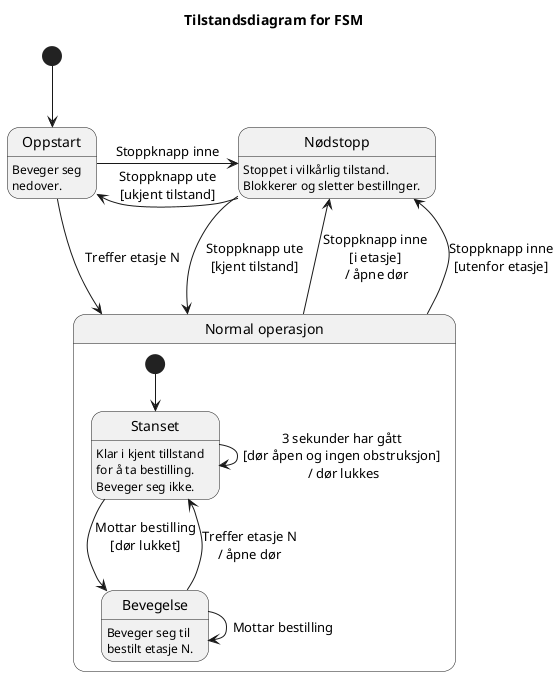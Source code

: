 @startuml heis_tilstandsdiagram
title "Tilstandsdiagram for FSM"

state "Normal operasjon" as normal
state "Oppstart" as oppstart
state "Nødstopp" as stoppet
'state "Oppstarts nødstopp" as oppstart_stoppet
'state "Forvirret" as forvirret

state normal {
state "Bevegelse" as bevegelse
state "Stanset" as stanset 
'state "Betjening" as betjening

  [*] --> stanset

  stanset --> bevegelse: Mottar bestilling\n[dør lukket]\n
'stanset --> stoppet: Stoppknapp trykkes
  stanset --> stanset: 3 sekunder har gått\n[dør åpen og ingen obstruksjon]\n / dør lukkes
  stanset: Klar i kjent tillstand\nfor å ta bestilling.
  stanset: Beveger seg ikke.
  
  bevegelse --> bevegelse: Mottar bestilling
'bevegelse --> stoppet: Stoppknapp trykkes
  bevegelse -up-> stanset: Treffer etasje N\n/ åpne dør
'bevegelse -up-> betjening: Treffer\netasje N
  bevegelse: Beveger seg til\nbestilt etasje N.

'betjening -left-> klar: 3 sekunder har gått\nog ingen obstruksjon
'betjening: Betjener etasje N.
'betjening: Døren er åpen.
  
  normal --> stoppet: Stoppknapp inne\n[i etasje]\n / åpne dør
  normal -left-> stoppet: Stoppknapp inne\n[utenfor etasje]
'normal --> forvirret: Treffer\nuforventet\netasje
}

[*] -down-> oppstart

oppstart -down-> normal: Treffer etasje N
oppstart -right-> stoppet: Stoppknapp inne
oppstart: Beveger seg\nnedover.

'oppstart_stoppet -left-> oppstart: Stoppknapp\nslippes
'oppstart_stoppet: Stoppet i ukjent tilstand.

stoppet --> normal: Stoppknapp ute\n[kjent tilstand]
stoppet -left-> oppstart: Stoppknapp ute\n[ukjent tilstand]
stoppet: Stoppet i vilkårlig tilstand.
stoppet: Blokkerer og sletter bestillnger.

@enduml
